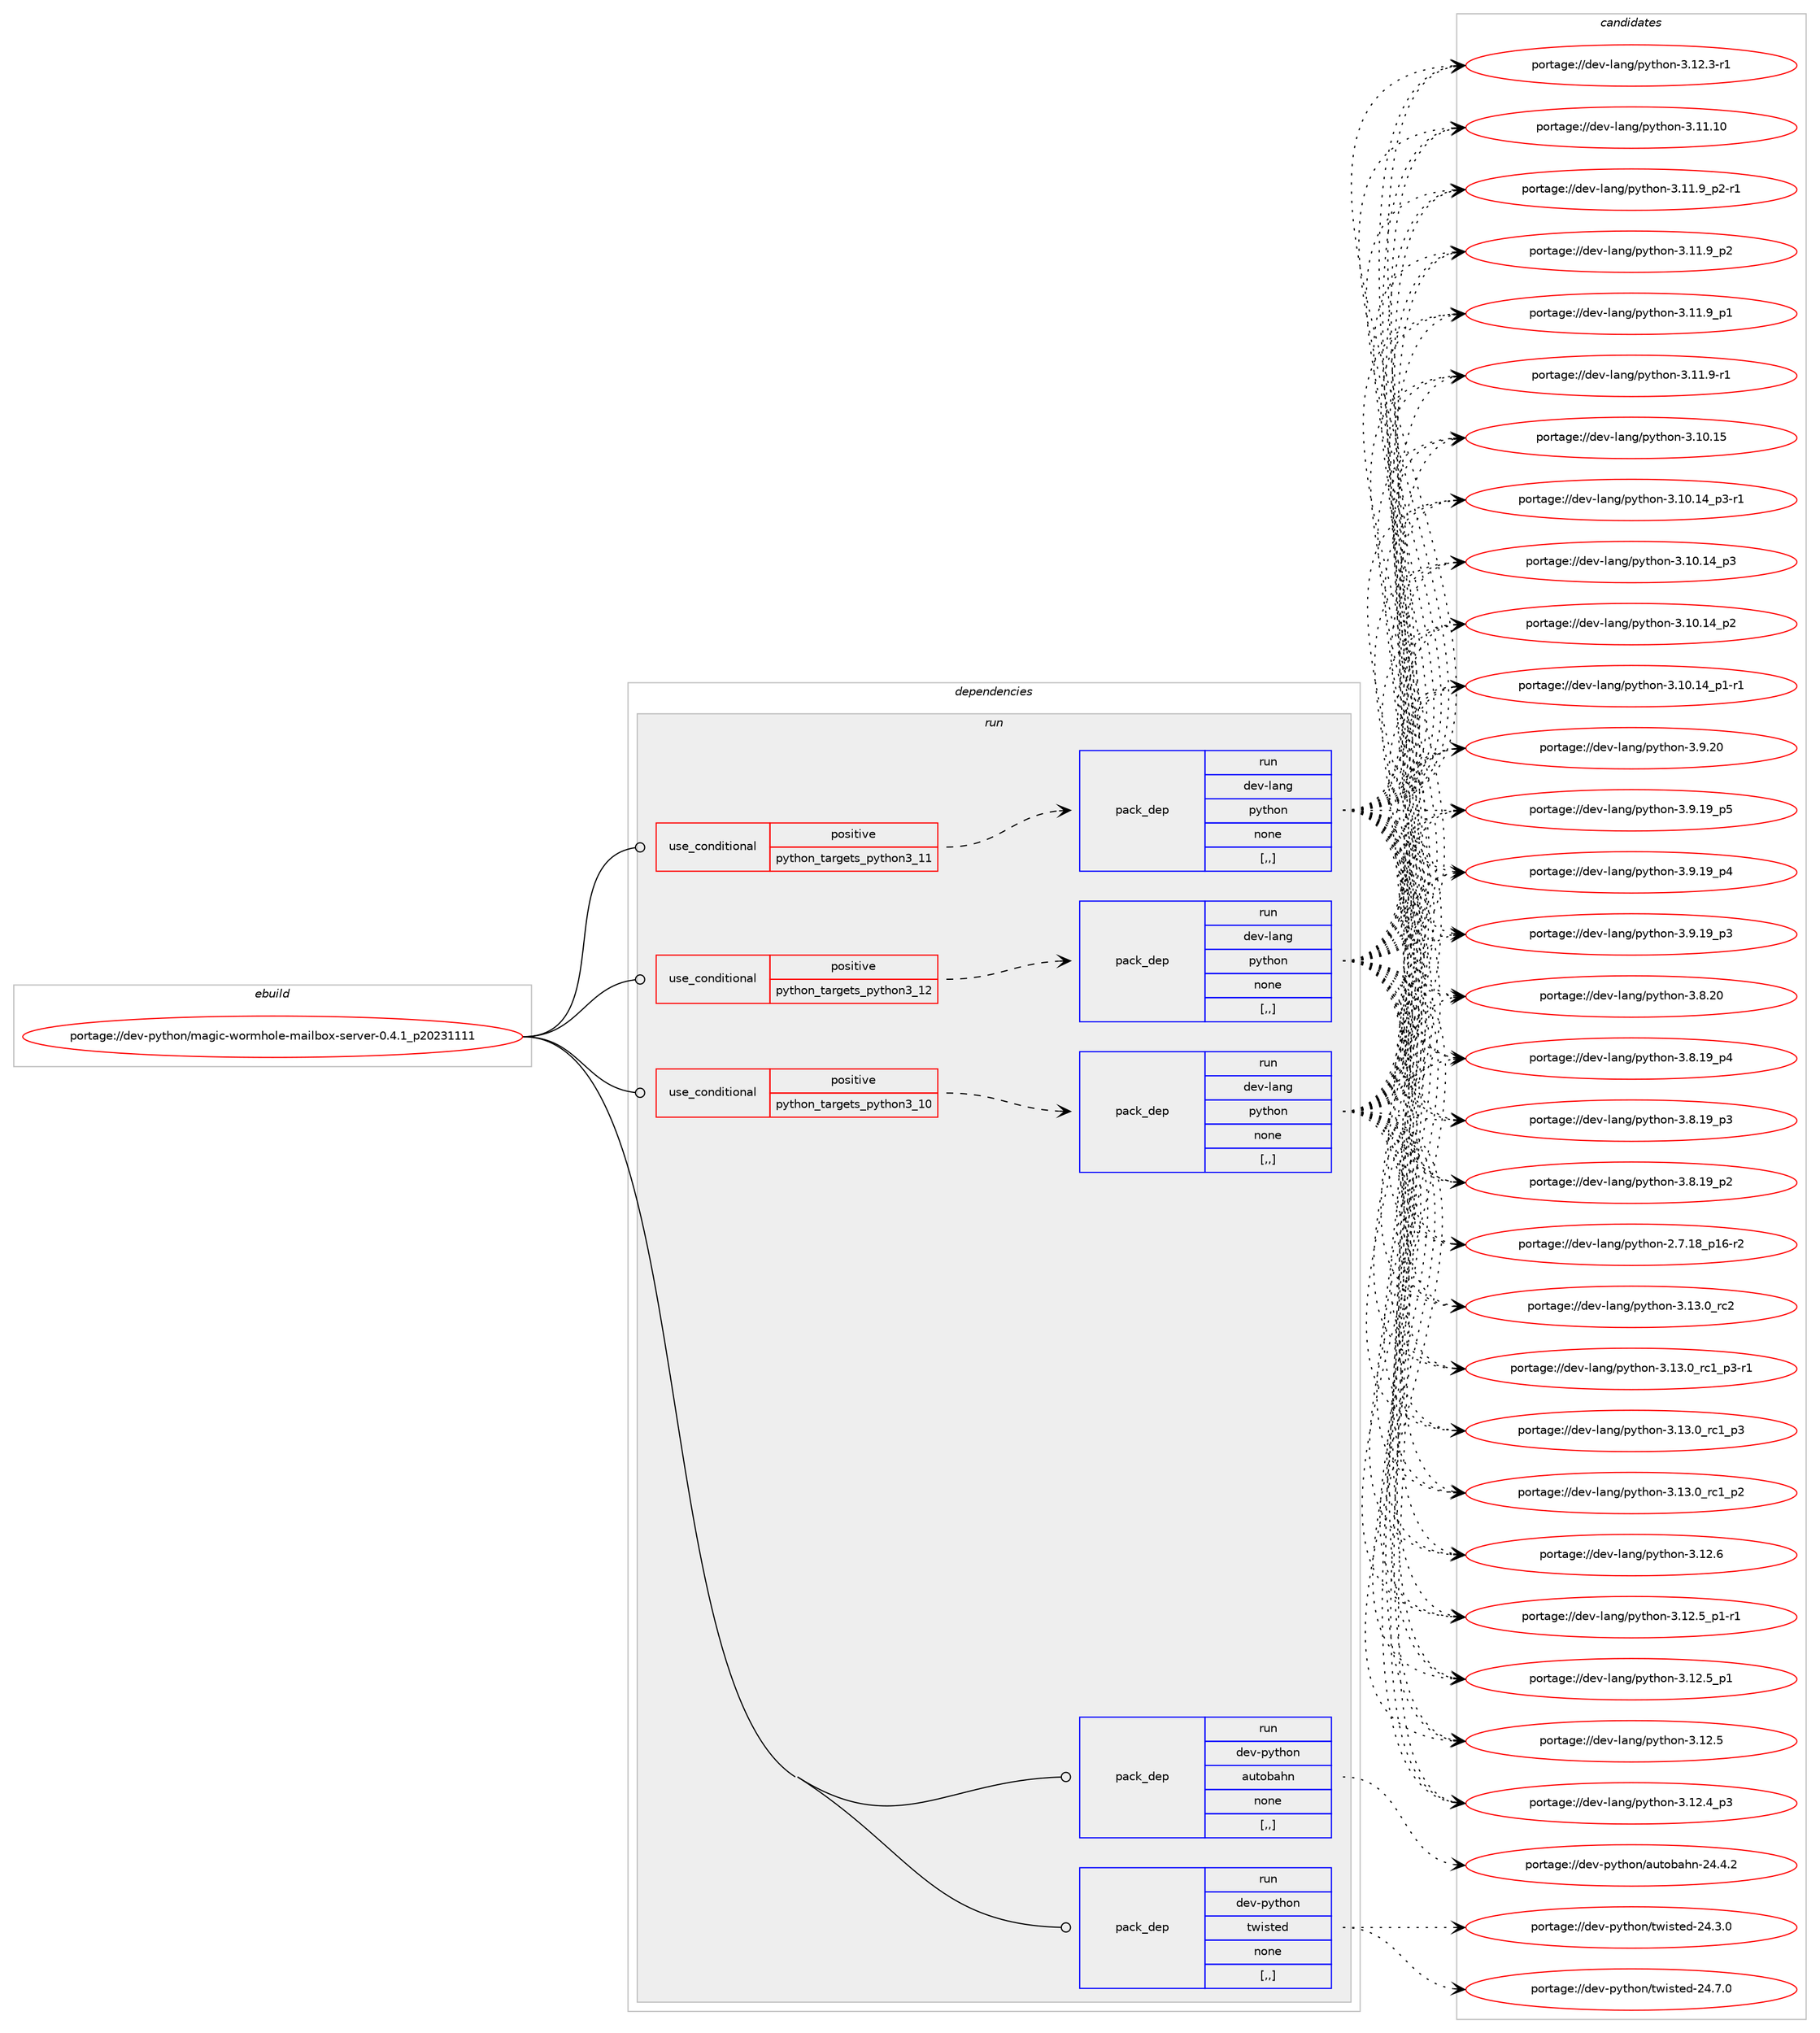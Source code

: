 digraph prolog {

# *************
# Graph options
# *************

newrank=true;
concentrate=true;
compound=true;
graph [rankdir=LR,fontname=Helvetica,fontsize=10,ranksep=1.5];#, ranksep=2.5, nodesep=0.2];
edge  [arrowhead=vee];
node  [fontname=Helvetica,fontsize=10];

# **********
# The ebuild
# **********

subgraph cluster_leftcol {
color=gray;
label=<<i>ebuild</i>>;
id [label="portage://dev-python/magic-wormhole-mailbox-server-0.4.1_p20231111", color=red, width=4, href="../dev-python/magic-wormhole-mailbox-server-0.4.1_p20231111.svg"];
}

# ****************
# The dependencies
# ****************

subgraph cluster_midcol {
color=gray;
label=<<i>dependencies</i>>;
subgraph cluster_compile {
fillcolor="#eeeeee";
style=filled;
label=<<i>compile</i>>;
}
subgraph cluster_compileandrun {
fillcolor="#eeeeee";
style=filled;
label=<<i>compile and run</i>>;
}
subgraph cluster_run {
fillcolor="#eeeeee";
style=filled;
label=<<i>run</i>>;
subgraph cond164879 {
dependency644965 [label=<<TABLE BORDER="0" CELLBORDER="1" CELLSPACING="0" CELLPADDING="4"><TR><TD ROWSPAN="3" CELLPADDING="10">use_conditional</TD></TR><TR><TD>positive</TD></TR><TR><TD>python_targets_python3_10</TD></TR></TABLE>>, shape=none, color=red];
subgraph pack475267 {
dependency644966 [label=<<TABLE BORDER="0" CELLBORDER="1" CELLSPACING="0" CELLPADDING="4" WIDTH="220"><TR><TD ROWSPAN="6" CELLPADDING="30">pack_dep</TD></TR><TR><TD WIDTH="110">run</TD></TR><TR><TD>dev-lang</TD></TR><TR><TD>python</TD></TR><TR><TD>none</TD></TR><TR><TD>[,,]</TD></TR></TABLE>>, shape=none, color=blue];
}
dependency644965:e -> dependency644966:w [weight=20,style="dashed",arrowhead="vee"];
}
id:e -> dependency644965:w [weight=20,style="solid",arrowhead="odot"];
subgraph cond164880 {
dependency644967 [label=<<TABLE BORDER="0" CELLBORDER="1" CELLSPACING="0" CELLPADDING="4"><TR><TD ROWSPAN="3" CELLPADDING="10">use_conditional</TD></TR><TR><TD>positive</TD></TR><TR><TD>python_targets_python3_11</TD></TR></TABLE>>, shape=none, color=red];
subgraph pack475268 {
dependency644968 [label=<<TABLE BORDER="0" CELLBORDER="1" CELLSPACING="0" CELLPADDING="4" WIDTH="220"><TR><TD ROWSPAN="6" CELLPADDING="30">pack_dep</TD></TR><TR><TD WIDTH="110">run</TD></TR><TR><TD>dev-lang</TD></TR><TR><TD>python</TD></TR><TR><TD>none</TD></TR><TR><TD>[,,]</TD></TR></TABLE>>, shape=none, color=blue];
}
dependency644967:e -> dependency644968:w [weight=20,style="dashed",arrowhead="vee"];
}
id:e -> dependency644967:w [weight=20,style="solid",arrowhead="odot"];
subgraph cond164881 {
dependency644969 [label=<<TABLE BORDER="0" CELLBORDER="1" CELLSPACING="0" CELLPADDING="4"><TR><TD ROWSPAN="3" CELLPADDING="10">use_conditional</TD></TR><TR><TD>positive</TD></TR><TR><TD>python_targets_python3_12</TD></TR></TABLE>>, shape=none, color=red];
subgraph pack475269 {
dependency644970 [label=<<TABLE BORDER="0" CELLBORDER="1" CELLSPACING="0" CELLPADDING="4" WIDTH="220"><TR><TD ROWSPAN="6" CELLPADDING="30">pack_dep</TD></TR><TR><TD WIDTH="110">run</TD></TR><TR><TD>dev-lang</TD></TR><TR><TD>python</TD></TR><TR><TD>none</TD></TR><TR><TD>[,,]</TD></TR></TABLE>>, shape=none, color=blue];
}
dependency644969:e -> dependency644970:w [weight=20,style="dashed",arrowhead="vee"];
}
id:e -> dependency644969:w [weight=20,style="solid",arrowhead="odot"];
subgraph pack475270 {
dependency644971 [label=<<TABLE BORDER="0" CELLBORDER="1" CELLSPACING="0" CELLPADDING="4" WIDTH="220"><TR><TD ROWSPAN="6" CELLPADDING="30">pack_dep</TD></TR><TR><TD WIDTH="110">run</TD></TR><TR><TD>dev-python</TD></TR><TR><TD>autobahn</TD></TR><TR><TD>none</TD></TR><TR><TD>[,,]</TD></TR></TABLE>>, shape=none, color=blue];
}
id:e -> dependency644971:w [weight=20,style="solid",arrowhead="odot"];
subgraph pack475271 {
dependency644972 [label=<<TABLE BORDER="0" CELLBORDER="1" CELLSPACING="0" CELLPADDING="4" WIDTH="220"><TR><TD ROWSPAN="6" CELLPADDING="30">pack_dep</TD></TR><TR><TD WIDTH="110">run</TD></TR><TR><TD>dev-python</TD></TR><TR><TD>twisted</TD></TR><TR><TD>none</TD></TR><TR><TD>[,,]</TD></TR></TABLE>>, shape=none, color=blue];
}
id:e -> dependency644972:w [weight=20,style="solid",arrowhead="odot"];
}
}

# **************
# The candidates
# **************

subgraph cluster_choices {
rank=same;
color=gray;
label=<<i>candidates</i>>;

subgraph choice475267 {
color=black;
nodesep=1;
choice10010111845108971101034711212111610411111045514649514648951149950 [label="portage://dev-lang/python-3.13.0_rc2", color=red, width=4,href="../dev-lang/python-3.13.0_rc2.svg"];
choice1001011184510897110103471121211161041111104551464951464895114994995112514511449 [label="portage://dev-lang/python-3.13.0_rc1_p3-r1", color=red, width=4,href="../dev-lang/python-3.13.0_rc1_p3-r1.svg"];
choice100101118451089711010347112121116104111110455146495146489511499499511251 [label="portage://dev-lang/python-3.13.0_rc1_p3", color=red, width=4,href="../dev-lang/python-3.13.0_rc1_p3.svg"];
choice100101118451089711010347112121116104111110455146495146489511499499511250 [label="portage://dev-lang/python-3.13.0_rc1_p2", color=red, width=4,href="../dev-lang/python-3.13.0_rc1_p2.svg"];
choice10010111845108971101034711212111610411111045514649504654 [label="portage://dev-lang/python-3.12.6", color=red, width=4,href="../dev-lang/python-3.12.6.svg"];
choice1001011184510897110103471121211161041111104551464950465395112494511449 [label="portage://dev-lang/python-3.12.5_p1-r1", color=red, width=4,href="../dev-lang/python-3.12.5_p1-r1.svg"];
choice100101118451089711010347112121116104111110455146495046539511249 [label="portage://dev-lang/python-3.12.5_p1", color=red, width=4,href="../dev-lang/python-3.12.5_p1.svg"];
choice10010111845108971101034711212111610411111045514649504653 [label="portage://dev-lang/python-3.12.5", color=red, width=4,href="../dev-lang/python-3.12.5.svg"];
choice100101118451089711010347112121116104111110455146495046529511251 [label="portage://dev-lang/python-3.12.4_p3", color=red, width=4,href="../dev-lang/python-3.12.4_p3.svg"];
choice100101118451089711010347112121116104111110455146495046514511449 [label="portage://dev-lang/python-3.12.3-r1", color=red, width=4,href="../dev-lang/python-3.12.3-r1.svg"];
choice1001011184510897110103471121211161041111104551464949464948 [label="portage://dev-lang/python-3.11.10", color=red, width=4,href="../dev-lang/python-3.11.10.svg"];
choice1001011184510897110103471121211161041111104551464949465795112504511449 [label="portage://dev-lang/python-3.11.9_p2-r1", color=red, width=4,href="../dev-lang/python-3.11.9_p2-r1.svg"];
choice100101118451089711010347112121116104111110455146494946579511250 [label="portage://dev-lang/python-3.11.9_p2", color=red, width=4,href="../dev-lang/python-3.11.9_p2.svg"];
choice100101118451089711010347112121116104111110455146494946579511249 [label="portage://dev-lang/python-3.11.9_p1", color=red, width=4,href="../dev-lang/python-3.11.9_p1.svg"];
choice100101118451089711010347112121116104111110455146494946574511449 [label="portage://dev-lang/python-3.11.9-r1", color=red, width=4,href="../dev-lang/python-3.11.9-r1.svg"];
choice1001011184510897110103471121211161041111104551464948464953 [label="portage://dev-lang/python-3.10.15", color=red, width=4,href="../dev-lang/python-3.10.15.svg"];
choice100101118451089711010347112121116104111110455146494846495295112514511449 [label="portage://dev-lang/python-3.10.14_p3-r1", color=red, width=4,href="../dev-lang/python-3.10.14_p3-r1.svg"];
choice10010111845108971101034711212111610411111045514649484649529511251 [label="portage://dev-lang/python-3.10.14_p3", color=red, width=4,href="../dev-lang/python-3.10.14_p3.svg"];
choice10010111845108971101034711212111610411111045514649484649529511250 [label="portage://dev-lang/python-3.10.14_p2", color=red, width=4,href="../dev-lang/python-3.10.14_p2.svg"];
choice100101118451089711010347112121116104111110455146494846495295112494511449 [label="portage://dev-lang/python-3.10.14_p1-r1", color=red, width=4,href="../dev-lang/python-3.10.14_p1-r1.svg"];
choice10010111845108971101034711212111610411111045514657465048 [label="portage://dev-lang/python-3.9.20", color=red, width=4,href="../dev-lang/python-3.9.20.svg"];
choice100101118451089711010347112121116104111110455146574649579511253 [label="portage://dev-lang/python-3.9.19_p5", color=red, width=4,href="../dev-lang/python-3.9.19_p5.svg"];
choice100101118451089711010347112121116104111110455146574649579511252 [label="portage://dev-lang/python-3.9.19_p4", color=red, width=4,href="../dev-lang/python-3.9.19_p4.svg"];
choice100101118451089711010347112121116104111110455146574649579511251 [label="portage://dev-lang/python-3.9.19_p3", color=red, width=4,href="../dev-lang/python-3.9.19_p3.svg"];
choice10010111845108971101034711212111610411111045514656465048 [label="portage://dev-lang/python-3.8.20", color=red, width=4,href="../dev-lang/python-3.8.20.svg"];
choice100101118451089711010347112121116104111110455146564649579511252 [label="portage://dev-lang/python-3.8.19_p4", color=red, width=4,href="../dev-lang/python-3.8.19_p4.svg"];
choice100101118451089711010347112121116104111110455146564649579511251 [label="portage://dev-lang/python-3.8.19_p3", color=red, width=4,href="../dev-lang/python-3.8.19_p3.svg"];
choice100101118451089711010347112121116104111110455146564649579511250 [label="portage://dev-lang/python-3.8.19_p2", color=red, width=4,href="../dev-lang/python-3.8.19_p2.svg"];
choice100101118451089711010347112121116104111110455046554649569511249544511450 [label="portage://dev-lang/python-2.7.18_p16-r2", color=red, width=4,href="../dev-lang/python-2.7.18_p16-r2.svg"];
dependency644966:e -> choice10010111845108971101034711212111610411111045514649514648951149950:w [style=dotted,weight="100"];
dependency644966:e -> choice1001011184510897110103471121211161041111104551464951464895114994995112514511449:w [style=dotted,weight="100"];
dependency644966:e -> choice100101118451089711010347112121116104111110455146495146489511499499511251:w [style=dotted,weight="100"];
dependency644966:e -> choice100101118451089711010347112121116104111110455146495146489511499499511250:w [style=dotted,weight="100"];
dependency644966:e -> choice10010111845108971101034711212111610411111045514649504654:w [style=dotted,weight="100"];
dependency644966:e -> choice1001011184510897110103471121211161041111104551464950465395112494511449:w [style=dotted,weight="100"];
dependency644966:e -> choice100101118451089711010347112121116104111110455146495046539511249:w [style=dotted,weight="100"];
dependency644966:e -> choice10010111845108971101034711212111610411111045514649504653:w [style=dotted,weight="100"];
dependency644966:e -> choice100101118451089711010347112121116104111110455146495046529511251:w [style=dotted,weight="100"];
dependency644966:e -> choice100101118451089711010347112121116104111110455146495046514511449:w [style=dotted,weight="100"];
dependency644966:e -> choice1001011184510897110103471121211161041111104551464949464948:w [style=dotted,weight="100"];
dependency644966:e -> choice1001011184510897110103471121211161041111104551464949465795112504511449:w [style=dotted,weight="100"];
dependency644966:e -> choice100101118451089711010347112121116104111110455146494946579511250:w [style=dotted,weight="100"];
dependency644966:e -> choice100101118451089711010347112121116104111110455146494946579511249:w [style=dotted,weight="100"];
dependency644966:e -> choice100101118451089711010347112121116104111110455146494946574511449:w [style=dotted,weight="100"];
dependency644966:e -> choice1001011184510897110103471121211161041111104551464948464953:w [style=dotted,weight="100"];
dependency644966:e -> choice100101118451089711010347112121116104111110455146494846495295112514511449:w [style=dotted,weight="100"];
dependency644966:e -> choice10010111845108971101034711212111610411111045514649484649529511251:w [style=dotted,weight="100"];
dependency644966:e -> choice10010111845108971101034711212111610411111045514649484649529511250:w [style=dotted,weight="100"];
dependency644966:e -> choice100101118451089711010347112121116104111110455146494846495295112494511449:w [style=dotted,weight="100"];
dependency644966:e -> choice10010111845108971101034711212111610411111045514657465048:w [style=dotted,weight="100"];
dependency644966:e -> choice100101118451089711010347112121116104111110455146574649579511253:w [style=dotted,weight="100"];
dependency644966:e -> choice100101118451089711010347112121116104111110455146574649579511252:w [style=dotted,weight="100"];
dependency644966:e -> choice100101118451089711010347112121116104111110455146574649579511251:w [style=dotted,weight="100"];
dependency644966:e -> choice10010111845108971101034711212111610411111045514656465048:w [style=dotted,weight="100"];
dependency644966:e -> choice100101118451089711010347112121116104111110455146564649579511252:w [style=dotted,weight="100"];
dependency644966:e -> choice100101118451089711010347112121116104111110455146564649579511251:w [style=dotted,weight="100"];
dependency644966:e -> choice100101118451089711010347112121116104111110455146564649579511250:w [style=dotted,weight="100"];
dependency644966:e -> choice100101118451089711010347112121116104111110455046554649569511249544511450:w [style=dotted,weight="100"];
}
subgraph choice475268 {
color=black;
nodesep=1;
choice10010111845108971101034711212111610411111045514649514648951149950 [label="portage://dev-lang/python-3.13.0_rc2", color=red, width=4,href="../dev-lang/python-3.13.0_rc2.svg"];
choice1001011184510897110103471121211161041111104551464951464895114994995112514511449 [label="portage://dev-lang/python-3.13.0_rc1_p3-r1", color=red, width=4,href="../dev-lang/python-3.13.0_rc1_p3-r1.svg"];
choice100101118451089711010347112121116104111110455146495146489511499499511251 [label="portage://dev-lang/python-3.13.0_rc1_p3", color=red, width=4,href="../dev-lang/python-3.13.0_rc1_p3.svg"];
choice100101118451089711010347112121116104111110455146495146489511499499511250 [label="portage://dev-lang/python-3.13.0_rc1_p2", color=red, width=4,href="../dev-lang/python-3.13.0_rc1_p2.svg"];
choice10010111845108971101034711212111610411111045514649504654 [label="portage://dev-lang/python-3.12.6", color=red, width=4,href="../dev-lang/python-3.12.6.svg"];
choice1001011184510897110103471121211161041111104551464950465395112494511449 [label="portage://dev-lang/python-3.12.5_p1-r1", color=red, width=4,href="../dev-lang/python-3.12.5_p1-r1.svg"];
choice100101118451089711010347112121116104111110455146495046539511249 [label="portage://dev-lang/python-3.12.5_p1", color=red, width=4,href="../dev-lang/python-3.12.5_p1.svg"];
choice10010111845108971101034711212111610411111045514649504653 [label="portage://dev-lang/python-3.12.5", color=red, width=4,href="../dev-lang/python-3.12.5.svg"];
choice100101118451089711010347112121116104111110455146495046529511251 [label="portage://dev-lang/python-3.12.4_p3", color=red, width=4,href="../dev-lang/python-3.12.4_p3.svg"];
choice100101118451089711010347112121116104111110455146495046514511449 [label="portage://dev-lang/python-3.12.3-r1", color=red, width=4,href="../dev-lang/python-3.12.3-r1.svg"];
choice1001011184510897110103471121211161041111104551464949464948 [label="portage://dev-lang/python-3.11.10", color=red, width=4,href="../dev-lang/python-3.11.10.svg"];
choice1001011184510897110103471121211161041111104551464949465795112504511449 [label="portage://dev-lang/python-3.11.9_p2-r1", color=red, width=4,href="../dev-lang/python-3.11.9_p2-r1.svg"];
choice100101118451089711010347112121116104111110455146494946579511250 [label="portage://dev-lang/python-3.11.9_p2", color=red, width=4,href="../dev-lang/python-3.11.9_p2.svg"];
choice100101118451089711010347112121116104111110455146494946579511249 [label="portage://dev-lang/python-3.11.9_p1", color=red, width=4,href="../dev-lang/python-3.11.9_p1.svg"];
choice100101118451089711010347112121116104111110455146494946574511449 [label="portage://dev-lang/python-3.11.9-r1", color=red, width=4,href="../dev-lang/python-3.11.9-r1.svg"];
choice1001011184510897110103471121211161041111104551464948464953 [label="portage://dev-lang/python-3.10.15", color=red, width=4,href="../dev-lang/python-3.10.15.svg"];
choice100101118451089711010347112121116104111110455146494846495295112514511449 [label="portage://dev-lang/python-3.10.14_p3-r1", color=red, width=4,href="../dev-lang/python-3.10.14_p3-r1.svg"];
choice10010111845108971101034711212111610411111045514649484649529511251 [label="portage://dev-lang/python-3.10.14_p3", color=red, width=4,href="../dev-lang/python-3.10.14_p3.svg"];
choice10010111845108971101034711212111610411111045514649484649529511250 [label="portage://dev-lang/python-3.10.14_p2", color=red, width=4,href="../dev-lang/python-3.10.14_p2.svg"];
choice100101118451089711010347112121116104111110455146494846495295112494511449 [label="portage://dev-lang/python-3.10.14_p1-r1", color=red, width=4,href="../dev-lang/python-3.10.14_p1-r1.svg"];
choice10010111845108971101034711212111610411111045514657465048 [label="portage://dev-lang/python-3.9.20", color=red, width=4,href="../dev-lang/python-3.9.20.svg"];
choice100101118451089711010347112121116104111110455146574649579511253 [label="portage://dev-lang/python-3.9.19_p5", color=red, width=4,href="../dev-lang/python-3.9.19_p5.svg"];
choice100101118451089711010347112121116104111110455146574649579511252 [label="portage://dev-lang/python-3.9.19_p4", color=red, width=4,href="../dev-lang/python-3.9.19_p4.svg"];
choice100101118451089711010347112121116104111110455146574649579511251 [label="portage://dev-lang/python-3.9.19_p3", color=red, width=4,href="../dev-lang/python-3.9.19_p3.svg"];
choice10010111845108971101034711212111610411111045514656465048 [label="portage://dev-lang/python-3.8.20", color=red, width=4,href="../dev-lang/python-3.8.20.svg"];
choice100101118451089711010347112121116104111110455146564649579511252 [label="portage://dev-lang/python-3.8.19_p4", color=red, width=4,href="../dev-lang/python-3.8.19_p4.svg"];
choice100101118451089711010347112121116104111110455146564649579511251 [label="portage://dev-lang/python-3.8.19_p3", color=red, width=4,href="../dev-lang/python-3.8.19_p3.svg"];
choice100101118451089711010347112121116104111110455146564649579511250 [label="portage://dev-lang/python-3.8.19_p2", color=red, width=4,href="../dev-lang/python-3.8.19_p2.svg"];
choice100101118451089711010347112121116104111110455046554649569511249544511450 [label="portage://dev-lang/python-2.7.18_p16-r2", color=red, width=4,href="../dev-lang/python-2.7.18_p16-r2.svg"];
dependency644968:e -> choice10010111845108971101034711212111610411111045514649514648951149950:w [style=dotted,weight="100"];
dependency644968:e -> choice1001011184510897110103471121211161041111104551464951464895114994995112514511449:w [style=dotted,weight="100"];
dependency644968:e -> choice100101118451089711010347112121116104111110455146495146489511499499511251:w [style=dotted,weight="100"];
dependency644968:e -> choice100101118451089711010347112121116104111110455146495146489511499499511250:w [style=dotted,weight="100"];
dependency644968:e -> choice10010111845108971101034711212111610411111045514649504654:w [style=dotted,weight="100"];
dependency644968:e -> choice1001011184510897110103471121211161041111104551464950465395112494511449:w [style=dotted,weight="100"];
dependency644968:e -> choice100101118451089711010347112121116104111110455146495046539511249:w [style=dotted,weight="100"];
dependency644968:e -> choice10010111845108971101034711212111610411111045514649504653:w [style=dotted,weight="100"];
dependency644968:e -> choice100101118451089711010347112121116104111110455146495046529511251:w [style=dotted,weight="100"];
dependency644968:e -> choice100101118451089711010347112121116104111110455146495046514511449:w [style=dotted,weight="100"];
dependency644968:e -> choice1001011184510897110103471121211161041111104551464949464948:w [style=dotted,weight="100"];
dependency644968:e -> choice1001011184510897110103471121211161041111104551464949465795112504511449:w [style=dotted,weight="100"];
dependency644968:e -> choice100101118451089711010347112121116104111110455146494946579511250:w [style=dotted,weight="100"];
dependency644968:e -> choice100101118451089711010347112121116104111110455146494946579511249:w [style=dotted,weight="100"];
dependency644968:e -> choice100101118451089711010347112121116104111110455146494946574511449:w [style=dotted,weight="100"];
dependency644968:e -> choice1001011184510897110103471121211161041111104551464948464953:w [style=dotted,weight="100"];
dependency644968:e -> choice100101118451089711010347112121116104111110455146494846495295112514511449:w [style=dotted,weight="100"];
dependency644968:e -> choice10010111845108971101034711212111610411111045514649484649529511251:w [style=dotted,weight="100"];
dependency644968:e -> choice10010111845108971101034711212111610411111045514649484649529511250:w [style=dotted,weight="100"];
dependency644968:e -> choice100101118451089711010347112121116104111110455146494846495295112494511449:w [style=dotted,weight="100"];
dependency644968:e -> choice10010111845108971101034711212111610411111045514657465048:w [style=dotted,weight="100"];
dependency644968:e -> choice100101118451089711010347112121116104111110455146574649579511253:w [style=dotted,weight="100"];
dependency644968:e -> choice100101118451089711010347112121116104111110455146574649579511252:w [style=dotted,weight="100"];
dependency644968:e -> choice100101118451089711010347112121116104111110455146574649579511251:w [style=dotted,weight="100"];
dependency644968:e -> choice10010111845108971101034711212111610411111045514656465048:w [style=dotted,weight="100"];
dependency644968:e -> choice100101118451089711010347112121116104111110455146564649579511252:w [style=dotted,weight="100"];
dependency644968:e -> choice100101118451089711010347112121116104111110455146564649579511251:w [style=dotted,weight="100"];
dependency644968:e -> choice100101118451089711010347112121116104111110455146564649579511250:w [style=dotted,weight="100"];
dependency644968:e -> choice100101118451089711010347112121116104111110455046554649569511249544511450:w [style=dotted,weight="100"];
}
subgraph choice475269 {
color=black;
nodesep=1;
choice10010111845108971101034711212111610411111045514649514648951149950 [label="portage://dev-lang/python-3.13.0_rc2", color=red, width=4,href="../dev-lang/python-3.13.0_rc2.svg"];
choice1001011184510897110103471121211161041111104551464951464895114994995112514511449 [label="portage://dev-lang/python-3.13.0_rc1_p3-r1", color=red, width=4,href="../dev-lang/python-3.13.0_rc1_p3-r1.svg"];
choice100101118451089711010347112121116104111110455146495146489511499499511251 [label="portage://dev-lang/python-3.13.0_rc1_p3", color=red, width=4,href="../dev-lang/python-3.13.0_rc1_p3.svg"];
choice100101118451089711010347112121116104111110455146495146489511499499511250 [label="portage://dev-lang/python-3.13.0_rc1_p2", color=red, width=4,href="../dev-lang/python-3.13.0_rc1_p2.svg"];
choice10010111845108971101034711212111610411111045514649504654 [label="portage://dev-lang/python-3.12.6", color=red, width=4,href="../dev-lang/python-3.12.6.svg"];
choice1001011184510897110103471121211161041111104551464950465395112494511449 [label="portage://dev-lang/python-3.12.5_p1-r1", color=red, width=4,href="../dev-lang/python-3.12.5_p1-r1.svg"];
choice100101118451089711010347112121116104111110455146495046539511249 [label="portage://dev-lang/python-3.12.5_p1", color=red, width=4,href="../dev-lang/python-3.12.5_p1.svg"];
choice10010111845108971101034711212111610411111045514649504653 [label="portage://dev-lang/python-3.12.5", color=red, width=4,href="../dev-lang/python-3.12.5.svg"];
choice100101118451089711010347112121116104111110455146495046529511251 [label="portage://dev-lang/python-3.12.4_p3", color=red, width=4,href="../dev-lang/python-3.12.4_p3.svg"];
choice100101118451089711010347112121116104111110455146495046514511449 [label="portage://dev-lang/python-3.12.3-r1", color=red, width=4,href="../dev-lang/python-3.12.3-r1.svg"];
choice1001011184510897110103471121211161041111104551464949464948 [label="portage://dev-lang/python-3.11.10", color=red, width=4,href="../dev-lang/python-3.11.10.svg"];
choice1001011184510897110103471121211161041111104551464949465795112504511449 [label="portage://dev-lang/python-3.11.9_p2-r1", color=red, width=4,href="../dev-lang/python-3.11.9_p2-r1.svg"];
choice100101118451089711010347112121116104111110455146494946579511250 [label="portage://dev-lang/python-3.11.9_p2", color=red, width=4,href="../dev-lang/python-3.11.9_p2.svg"];
choice100101118451089711010347112121116104111110455146494946579511249 [label="portage://dev-lang/python-3.11.9_p1", color=red, width=4,href="../dev-lang/python-3.11.9_p1.svg"];
choice100101118451089711010347112121116104111110455146494946574511449 [label="portage://dev-lang/python-3.11.9-r1", color=red, width=4,href="../dev-lang/python-3.11.9-r1.svg"];
choice1001011184510897110103471121211161041111104551464948464953 [label="portage://dev-lang/python-3.10.15", color=red, width=4,href="../dev-lang/python-3.10.15.svg"];
choice100101118451089711010347112121116104111110455146494846495295112514511449 [label="portage://dev-lang/python-3.10.14_p3-r1", color=red, width=4,href="../dev-lang/python-3.10.14_p3-r1.svg"];
choice10010111845108971101034711212111610411111045514649484649529511251 [label="portage://dev-lang/python-3.10.14_p3", color=red, width=4,href="../dev-lang/python-3.10.14_p3.svg"];
choice10010111845108971101034711212111610411111045514649484649529511250 [label="portage://dev-lang/python-3.10.14_p2", color=red, width=4,href="../dev-lang/python-3.10.14_p2.svg"];
choice100101118451089711010347112121116104111110455146494846495295112494511449 [label="portage://dev-lang/python-3.10.14_p1-r1", color=red, width=4,href="../dev-lang/python-3.10.14_p1-r1.svg"];
choice10010111845108971101034711212111610411111045514657465048 [label="portage://dev-lang/python-3.9.20", color=red, width=4,href="../dev-lang/python-3.9.20.svg"];
choice100101118451089711010347112121116104111110455146574649579511253 [label="portage://dev-lang/python-3.9.19_p5", color=red, width=4,href="../dev-lang/python-3.9.19_p5.svg"];
choice100101118451089711010347112121116104111110455146574649579511252 [label="portage://dev-lang/python-3.9.19_p4", color=red, width=4,href="../dev-lang/python-3.9.19_p4.svg"];
choice100101118451089711010347112121116104111110455146574649579511251 [label="portage://dev-lang/python-3.9.19_p3", color=red, width=4,href="../dev-lang/python-3.9.19_p3.svg"];
choice10010111845108971101034711212111610411111045514656465048 [label="portage://dev-lang/python-3.8.20", color=red, width=4,href="../dev-lang/python-3.8.20.svg"];
choice100101118451089711010347112121116104111110455146564649579511252 [label="portage://dev-lang/python-3.8.19_p4", color=red, width=4,href="../dev-lang/python-3.8.19_p4.svg"];
choice100101118451089711010347112121116104111110455146564649579511251 [label="portage://dev-lang/python-3.8.19_p3", color=red, width=4,href="../dev-lang/python-3.8.19_p3.svg"];
choice100101118451089711010347112121116104111110455146564649579511250 [label="portage://dev-lang/python-3.8.19_p2", color=red, width=4,href="../dev-lang/python-3.8.19_p2.svg"];
choice100101118451089711010347112121116104111110455046554649569511249544511450 [label="portage://dev-lang/python-2.7.18_p16-r2", color=red, width=4,href="../dev-lang/python-2.7.18_p16-r2.svg"];
dependency644970:e -> choice10010111845108971101034711212111610411111045514649514648951149950:w [style=dotted,weight="100"];
dependency644970:e -> choice1001011184510897110103471121211161041111104551464951464895114994995112514511449:w [style=dotted,weight="100"];
dependency644970:e -> choice100101118451089711010347112121116104111110455146495146489511499499511251:w [style=dotted,weight="100"];
dependency644970:e -> choice100101118451089711010347112121116104111110455146495146489511499499511250:w [style=dotted,weight="100"];
dependency644970:e -> choice10010111845108971101034711212111610411111045514649504654:w [style=dotted,weight="100"];
dependency644970:e -> choice1001011184510897110103471121211161041111104551464950465395112494511449:w [style=dotted,weight="100"];
dependency644970:e -> choice100101118451089711010347112121116104111110455146495046539511249:w [style=dotted,weight="100"];
dependency644970:e -> choice10010111845108971101034711212111610411111045514649504653:w [style=dotted,weight="100"];
dependency644970:e -> choice100101118451089711010347112121116104111110455146495046529511251:w [style=dotted,weight="100"];
dependency644970:e -> choice100101118451089711010347112121116104111110455146495046514511449:w [style=dotted,weight="100"];
dependency644970:e -> choice1001011184510897110103471121211161041111104551464949464948:w [style=dotted,weight="100"];
dependency644970:e -> choice1001011184510897110103471121211161041111104551464949465795112504511449:w [style=dotted,weight="100"];
dependency644970:e -> choice100101118451089711010347112121116104111110455146494946579511250:w [style=dotted,weight="100"];
dependency644970:e -> choice100101118451089711010347112121116104111110455146494946579511249:w [style=dotted,weight="100"];
dependency644970:e -> choice100101118451089711010347112121116104111110455146494946574511449:w [style=dotted,weight="100"];
dependency644970:e -> choice1001011184510897110103471121211161041111104551464948464953:w [style=dotted,weight="100"];
dependency644970:e -> choice100101118451089711010347112121116104111110455146494846495295112514511449:w [style=dotted,weight="100"];
dependency644970:e -> choice10010111845108971101034711212111610411111045514649484649529511251:w [style=dotted,weight="100"];
dependency644970:e -> choice10010111845108971101034711212111610411111045514649484649529511250:w [style=dotted,weight="100"];
dependency644970:e -> choice100101118451089711010347112121116104111110455146494846495295112494511449:w [style=dotted,weight="100"];
dependency644970:e -> choice10010111845108971101034711212111610411111045514657465048:w [style=dotted,weight="100"];
dependency644970:e -> choice100101118451089711010347112121116104111110455146574649579511253:w [style=dotted,weight="100"];
dependency644970:e -> choice100101118451089711010347112121116104111110455146574649579511252:w [style=dotted,weight="100"];
dependency644970:e -> choice100101118451089711010347112121116104111110455146574649579511251:w [style=dotted,weight="100"];
dependency644970:e -> choice10010111845108971101034711212111610411111045514656465048:w [style=dotted,weight="100"];
dependency644970:e -> choice100101118451089711010347112121116104111110455146564649579511252:w [style=dotted,weight="100"];
dependency644970:e -> choice100101118451089711010347112121116104111110455146564649579511251:w [style=dotted,weight="100"];
dependency644970:e -> choice100101118451089711010347112121116104111110455146564649579511250:w [style=dotted,weight="100"];
dependency644970:e -> choice100101118451089711010347112121116104111110455046554649569511249544511450:w [style=dotted,weight="100"];
}
subgraph choice475270 {
color=black;
nodesep=1;
choice100101118451121211161041111104797117116111989710411045505246524650 [label="portage://dev-python/autobahn-24.4.2", color=red, width=4,href="../dev-python/autobahn-24.4.2.svg"];
dependency644971:e -> choice100101118451121211161041111104797117116111989710411045505246524650:w [style=dotted,weight="100"];
}
subgraph choice475271 {
color=black;
nodesep=1;
choice100101118451121211161041111104711611910511511610110045505246554648 [label="portage://dev-python/twisted-24.7.0", color=red, width=4,href="../dev-python/twisted-24.7.0.svg"];
choice100101118451121211161041111104711611910511511610110045505246514648 [label="portage://dev-python/twisted-24.3.0", color=red, width=4,href="../dev-python/twisted-24.3.0.svg"];
dependency644972:e -> choice100101118451121211161041111104711611910511511610110045505246554648:w [style=dotted,weight="100"];
dependency644972:e -> choice100101118451121211161041111104711611910511511610110045505246514648:w [style=dotted,weight="100"];
}
}

}
